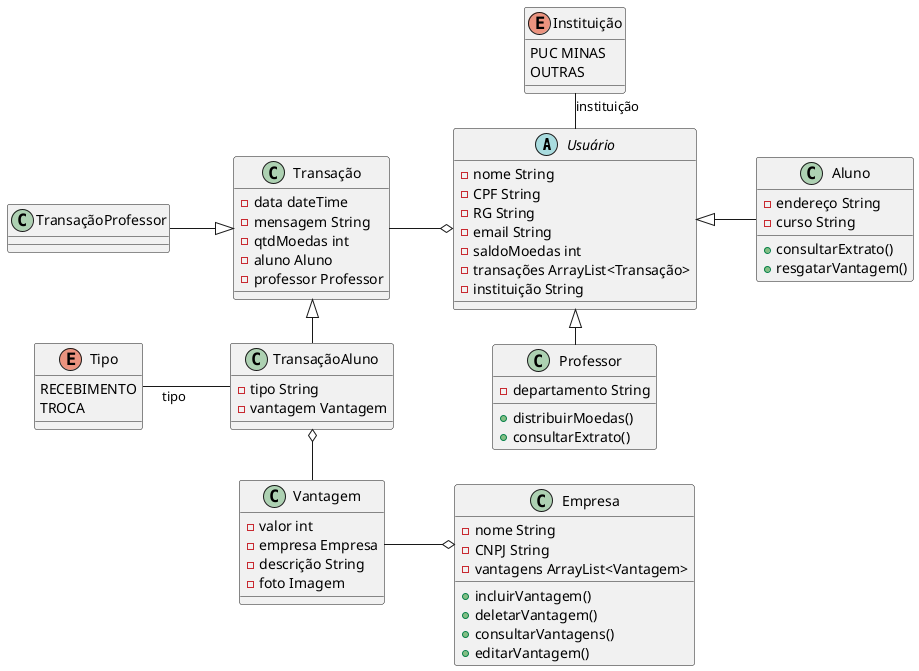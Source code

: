 @startuml
left to right direction
skinparam linetype ortho

abstract Usuário {
    - nome String
    - CPF String
    - RG String
    - email String
    - saldoMoedas int
    - transações ArrayList<Transação>
    - instituição String
}
class Aluno {
    - endereço String
    - curso String

    + consultarExtrato()
    + resgatarVantagem()
}
class Professor{
    - departamento String

    +distribuirMoedas()
    +consultarExtrato()
}
enum Instituição{
    PUC MINAS
    OUTRAS
}
class Empresa{
    - nome String
    - CNPJ String
    - vantagens ArrayList<Vantagem>

    + incluirVantagem()
    + deletarVantagem()
    + consultarVantagens()
    + editarVantagem()
}
class Transação {
    - data dateTime
    - mensagem String
    - qtdMoedas int
    - aluno Aluno
    - professor Professor
}
class TransaçãoProfessor {
}
class TransaçãoAluno {
    - tipo String
    - vantagem Vantagem
}
enum Tipo {
    RECEBIMENTO
    TROCA
}
class Vantagem {
    - valor int
    - empresa Empresa
    - descrição String
    - foto Imagem
}

'heranças'
Aluno -u-|> Usuário
Professor -l-|> Usuário
TransaçãoProfessor --|> Transação
TransaçãoAluno -l-|> Transação
'enums'
Usuário -l- Instituição :instituição
TransaçãoAluno -u- Tipo :tipo
'relações'
Usuário o-u- Transação
Empresa o-u- Vantagem
TransaçãoAluno o-r- Vantagem

@enduml